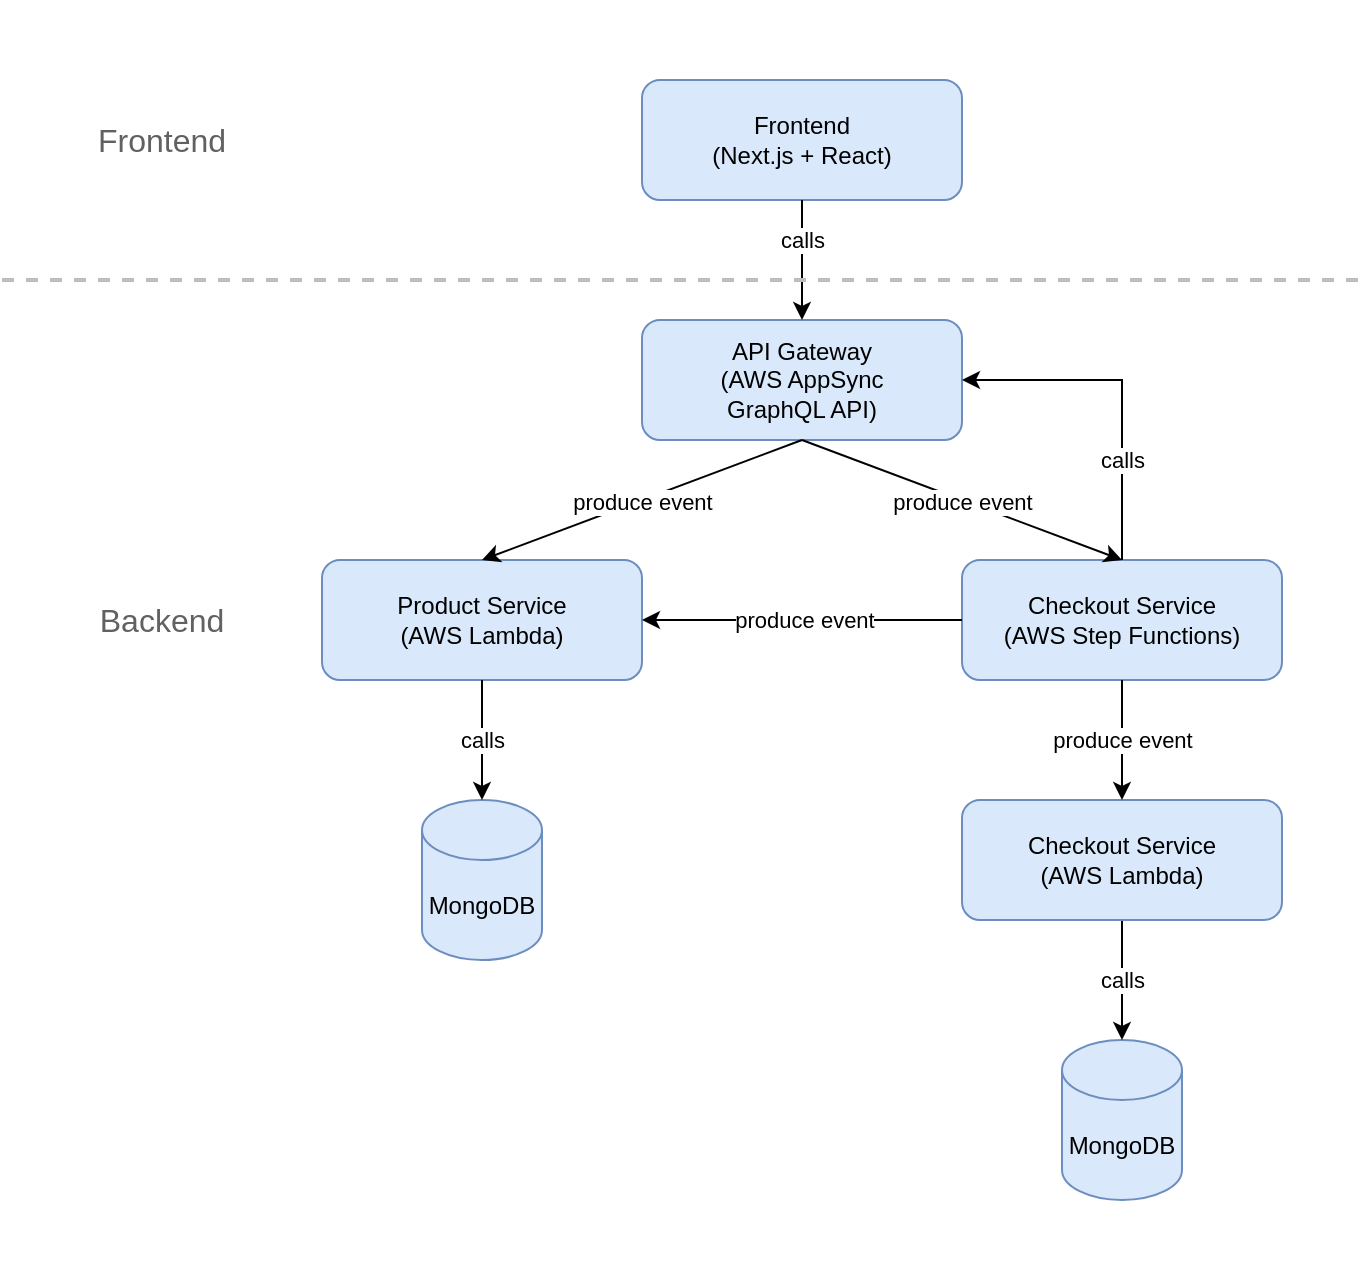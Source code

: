 <mxfile version="20.8.4" type="device"><diagram id="gYA7N4Y-h7WC8l-Qk7Mq" name="Seite-1"><mxGraphModel dx="1195" dy="609" grid="1" gridSize="10" guides="1" tooltips="1" connect="1" arrows="1" fold="1" page="1" pageScale="1" pageWidth="827" pageHeight="1169" math="0" shadow="0"><root><mxCell id="0"/><mxCell id="1" parent="0"/><mxCell id="wmoYUcvgYD6SzvuGEPvE-23" value="" style="rounded=0;whiteSpace=wrap;html=1;labelBackgroundColor=none;labelBorderColor=none;fontSize=16;fontColor=#616161;strokeColor=none;" vertex="1" parent="1"><mxGeometry width="680" height="640" as="geometry"/></mxCell><mxCell id="wmoYUcvgYD6SzvuGEPvE-1" value="Frontend&lt;br&gt;(Next.js + React)" style="rounded=1;whiteSpace=wrap;html=1;fillColor=#dae8fc;strokeColor=#6c8ebf;" vertex="1" parent="1"><mxGeometry x="320" y="40" width="160" height="60" as="geometry"/></mxCell><mxCell id="wmoYUcvgYD6SzvuGEPvE-2" value="API Gateway&lt;br&gt;(AWS AppSync&lt;br&gt;GraphQL API)" style="rounded=1;whiteSpace=wrap;html=1;fillColor=#dae8fc;strokeColor=#6c8ebf;" vertex="1" parent="1"><mxGeometry x="320" y="160" width="160" height="60" as="geometry"/></mxCell><mxCell id="wmoYUcvgYD6SzvuGEPvE-3" value="Product Service&lt;br&gt;(AWS Lambda)" style="rounded=1;whiteSpace=wrap;html=1;fillColor=#dae8fc;strokeColor=#6c8ebf;" vertex="1" parent="1"><mxGeometry x="160" y="280" width="160" height="60" as="geometry"/></mxCell><mxCell id="wmoYUcvgYD6SzvuGEPvE-4" value="Checkout Service&lt;br&gt;(AWS Step Functions)" style="rounded=1;whiteSpace=wrap;html=1;fillColor=#dae8fc;strokeColor=#6c8ebf;" vertex="1" parent="1"><mxGeometry x="480" y="280" width="160" height="60" as="geometry"/></mxCell><mxCell id="wmoYUcvgYD6SzvuGEPvE-5" value="" style="endArrow=classic;html=1;rounded=0;exitX=0.5;exitY=1;exitDx=0;exitDy=0;entryX=0.5;entryY=0;entryDx=0;entryDy=0;" edge="1" parent="1" source="wmoYUcvgYD6SzvuGEPvE-1" target="wmoYUcvgYD6SzvuGEPvE-2"><mxGeometry width="50" height="50" relative="1" as="geometry"><mxPoint x="544" y="400" as="sourcePoint"/><mxPoint x="594" y="350" as="targetPoint"/></mxGeometry></mxCell><mxCell id="wmoYUcvgYD6SzvuGEPvE-13" value="calls" style="edgeLabel;html=1;align=center;verticalAlign=middle;resizable=0;points=[];labelBorderColor=none;" vertex="1" connectable="0" parent="wmoYUcvgYD6SzvuGEPvE-5"><mxGeometry x="-0.717" y="-1" relative="1" as="geometry"><mxPoint x="1" y="11" as="offset"/></mxGeometry></mxCell><mxCell id="wmoYUcvgYD6SzvuGEPvE-6" value="" style="endArrow=classic;html=1;rounded=0;exitX=0.5;exitY=1;exitDx=0;exitDy=0;entryX=0.5;entryY=0;entryDx=0;entryDy=0;" edge="1" parent="1" source="wmoYUcvgYD6SzvuGEPvE-2" target="wmoYUcvgYD6SzvuGEPvE-3"><mxGeometry width="50" height="50" relative="1" as="geometry"><mxPoint x="510" y="400" as="sourcePoint"/><mxPoint x="560" y="350" as="targetPoint"/></mxGeometry></mxCell><mxCell id="wmoYUcvgYD6SzvuGEPvE-10" value="produce event" style="edgeLabel;html=1;align=center;verticalAlign=middle;resizable=0;points=[];" vertex="1" connectable="0" parent="wmoYUcvgYD6SzvuGEPvE-6"><mxGeometry x="0.21" y="-1" relative="1" as="geometry"><mxPoint x="17" y="-5" as="offset"/></mxGeometry></mxCell><mxCell id="wmoYUcvgYD6SzvuGEPvE-7" value="" style="endArrow=classic;html=1;rounded=0;exitX=0.5;exitY=1;exitDx=0;exitDy=0;entryX=0.5;entryY=0;entryDx=0;entryDy=0;" edge="1" parent="1" source="wmoYUcvgYD6SzvuGEPvE-2" target="wmoYUcvgYD6SzvuGEPvE-4"><mxGeometry width="50" height="50" relative="1" as="geometry"><mxPoint x="510" y="400" as="sourcePoint"/><mxPoint x="560" y="350" as="targetPoint"/></mxGeometry></mxCell><mxCell id="wmoYUcvgYD6SzvuGEPvE-11" value="produce event" style="edgeLabel;html=1;align=center;verticalAlign=middle;resizable=0;points=[];" vertex="1" connectable="0" parent="wmoYUcvgYD6SzvuGEPvE-7"><mxGeometry x="0.27" y="3" relative="1" as="geometry"><mxPoint x="-23" y="-5" as="offset"/></mxGeometry></mxCell><mxCell id="wmoYUcvgYD6SzvuGEPvE-8" value="" style="endArrow=classic;html=1;rounded=0;entryX=1;entryY=0.5;entryDx=0;entryDy=0;exitX=0.5;exitY=0;exitDx=0;exitDy=0;" edge="1" parent="1" source="wmoYUcvgYD6SzvuGEPvE-4" target="wmoYUcvgYD6SzvuGEPvE-2"><mxGeometry width="50" height="50" relative="1" as="geometry"><mxPoint x="510" y="400" as="sourcePoint"/><mxPoint x="560" y="350" as="targetPoint"/><Array as="points"><mxPoint x="560" y="190"/><mxPoint x="480" y="190"/></Array></mxGeometry></mxCell><mxCell id="wmoYUcvgYD6SzvuGEPvE-12" value="calls" style="edgeLabel;html=1;align=center;verticalAlign=middle;resizable=0;points=[];" vertex="1" connectable="0" parent="wmoYUcvgYD6SzvuGEPvE-8"><mxGeometry x="-0.073" y="-1" relative="1" as="geometry"><mxPoint x="-1" y="29" as="offset"/></mxGeometry></mxCell><mxCell id="wmoYUcvgYD6SzvuGEPvE-14" value="" style="endArrow=none;dashed=1;html=1;strokeWidth=2;rounded=0;strokeColor=#BDBDBD;startArrow=none;" edge="1" parent="1"><mxGeometry width="50" height="50" relative="1" as="geometry"><mxPoint y="140" as="sourcePoint"/><mxPoint x="680" y="140" as="targetPoint"/></mxGeometry></mxCell><mxCell id="wmoYUcvgYD6SzvuGEPvE-15" value="MongoDB" style="shape=cylinder3;whiteSpace=wrap;html=1;boundedLbl=1;backgroundOutline=1;size=15;fillColor=#dae8fc;strokeColor=#6c8ebf;" vertex="1" parent="1"><mxGeometry x="210" y="400" width="60" height="80" as="geometry"/></mxCell><mxCell id="wmoYUcvgYD6SzvuGEPvE-16" value="MongoDB" style="shape=cylinder3;whiteSpace=wrap;html=1;boundedLbl=1;backgroundOutline=1;size=15;fillColor=#dae8fc;strokeColor=#6c8ebf;" vertex="1" parent="1"><mxGeometry x="530" y="520" width="60" height="80" as="geometry"/></mxCell><mxCell id="wmoYUcvgYD6SzvuGEPvE-17" value="" style="endArrow=classic;html=1;rounded=0;strokeColor=#000000;entryX=0.5;entryY=0;entryDx=0;entryDy=0;entryPerimeter=0;exitX=0.5;exitY=1;exitDx=0;exitDy=0;" edge="1" parent="1" source="wmoYUcvgYD6SzvuGEPvE-3" target="wmoYUcvgYD6SzvuGEPvE-15"><mxGeometry width="50" height="50" relative="1" as="geometry"><mxPoint x="50" y="290" as="sourcePoint"/><mxPoint x="100" y="240" as="targetPoint"/></mxGeometry></mxCell><mxCell id="wmoYUcvgYD6SzvuGEPvE-19" value="calls" style="edgeLabel;html=1;align=center;verticalAlign=middle;resizable=0;points=[];" vertex="1" connectable="0" parent="wmoYUcvgYD6SzvuGEPvE-17"><mxGeometry x="-0.541" y="-1" relative="1" as="geometry"><mxPoint x="1" y="16" as="offset"/></mxGeometry></mxCell><mxCell id="wmoYUcvgYD6SzvuGEPvE-18" value="" style="endArrow=classic;html=1;rounded=0;strokeColor=#000000;exitX=0.5;exitY=1;exitDx=0;exitDy=0;entryX=0.5;entryY=0;entryDx=0;entryDy=0;entryPerimeter=0;" edge="1" parent="1" source="wmoYUcvgYD6SzvuGEPvE-24" target="wmoYUcvgYD6SzvuGEPvE-16"><mxGeometry width="50" height="50" relative="1" as="geometry"><mxPoint x="590" y="350" as="sourcePoint"/><mxPoint x="570" y="390" as="targetPoint"/></mxGeometry></mxCell><mxCell id="wmoYUcvgYD6SzvuGEPvE-20" value="calls" style="edgeLabel;html=1;align=center;verticalAlign=middle;resizable=0;points=[];" vertex="1" connectable="0" parent="wmoYUcvgYD6SzvuGEPvE-18"><mxGeometry x="-0.436" relative="1" as="geometry"><mxPoint y="13" as="offset"/></mxGeometry></mxCell><mxCell id="wmoYUcvgYD6SzvuGEPvE-21" value="&lt;font style=&quot;font-size: 16px;&quot;&gt;Frontend&lt;/font&gt;" style="text;html=1;strokeColor=none;fillColor=none;align=center;verticalAlign=middle;whiteSpace=wrap;rounded=0;fontColor=#616161;" vertex="1" parent="1"><mxGeometry x="50" y="55" width="60" height="30" as="geometry"/></mxCell><mxCell id="wmoYUcvgYD6SzvuGEPvE-22" value="&lt;font style=&quot;font-size: 16px;&quot;&gt;Backend&lt;/font&gt;" style="text;html=1;strokeColor=none;fillColor=none;align=center;verticalAlign=middle;whiteSpace=wrap;rounded=0;fontColor=#616161;" vertex="1" parent="1"><mxGeometry x="50" y="295" width="60" height="30" as="geometry"/></mxCell><mxCell id="wmoYUcvgYD6SzvuGEPvE-24" value="Checkout Service&lt;br&gt;(AWS Lambda)" style="rounded=1;whiteSpace=wrap;html=1;fillColor=#dae8fc;strokeColor=#6c8ebf;" vertex="1" parent="1"><mxGeometry x="480" y="400" width="160" height="60" as="geometry"/></mxCell><mxCell id="wmoYUcvgYD6SzvuGEPvE-25" value="" style="endArrow=classic;html=1;rounded=0;exitX=0.5;exitY=1;exitDx=0;exitDy=0;entryX=0.5;entryY=0;entryDx=0;entryDy=0;" edge="1" parent="1" source="wmoYUcvgYD6SzvuGEPvE-4" target="wmoYUcvgYD6SzvuGEPvE-24"><mxGeometry width="50" height="50" relative="1" as="geometry"><mxPoint x="600" y="360" as="sourcePoint"/><mxPoint x="720" y="420" as="targetPoint"/></mxGeometry></mxCell><mxCell id="wmoYUcvgYD6SzvuGEPvE-26" value="produce event" style="edgeLabel;html=1;align=center;verticalAlign=middle;resizable=0;points=[];" vertex="1" connectable="0" parent="wmoYUcvgYD6SzvuGEPvE-25"><mxGeometry x="0.27" y="3" relative="1" as="geometry"><mxPoint x="-3" y="-8" as="offset"/></mxGeometry></mxCell><mxCell id="wmoYUcvgYD6SzvuGEPvE-27" value="" style="endArrow=classic;html=1;rounded=0;exitX=0;exitY=0.5;exitDx=0;exitDy=0;entryX=1;entryY=0.5;entryDx=0;entryDy=0;" edge="1" parent="1" source="wmoYUcvgYD6SzvuGEPvE-4" target="wmoYUcvgYD6SzvuGEPvE-3"><mxGeometry width="50" height="50" relative="1" as="geometry"><mxPoint x="414" y="360" as="sourcePoint"/><mxPoint x="334" y="360" as="targetPoint"/></mxGeometry></mxCell><mxCell id="wmoYUcvgYD6SzvuGEPvE-28" value="produce event" style="edgeLabel;html=1;align=center;verticalAlign=middle;resizable=0;points=[];" vertex="1" connectable="0" parent="wmoYUcvgYD6SzvuGEPvE-27"><mxGeometry x="0.27" y="3" relative="1" as="geometry"><mxPoint x="22" y="-3" as="offset"/></mxGeometry></mxCell></root></mxGraphModel></diagram></mxfile>